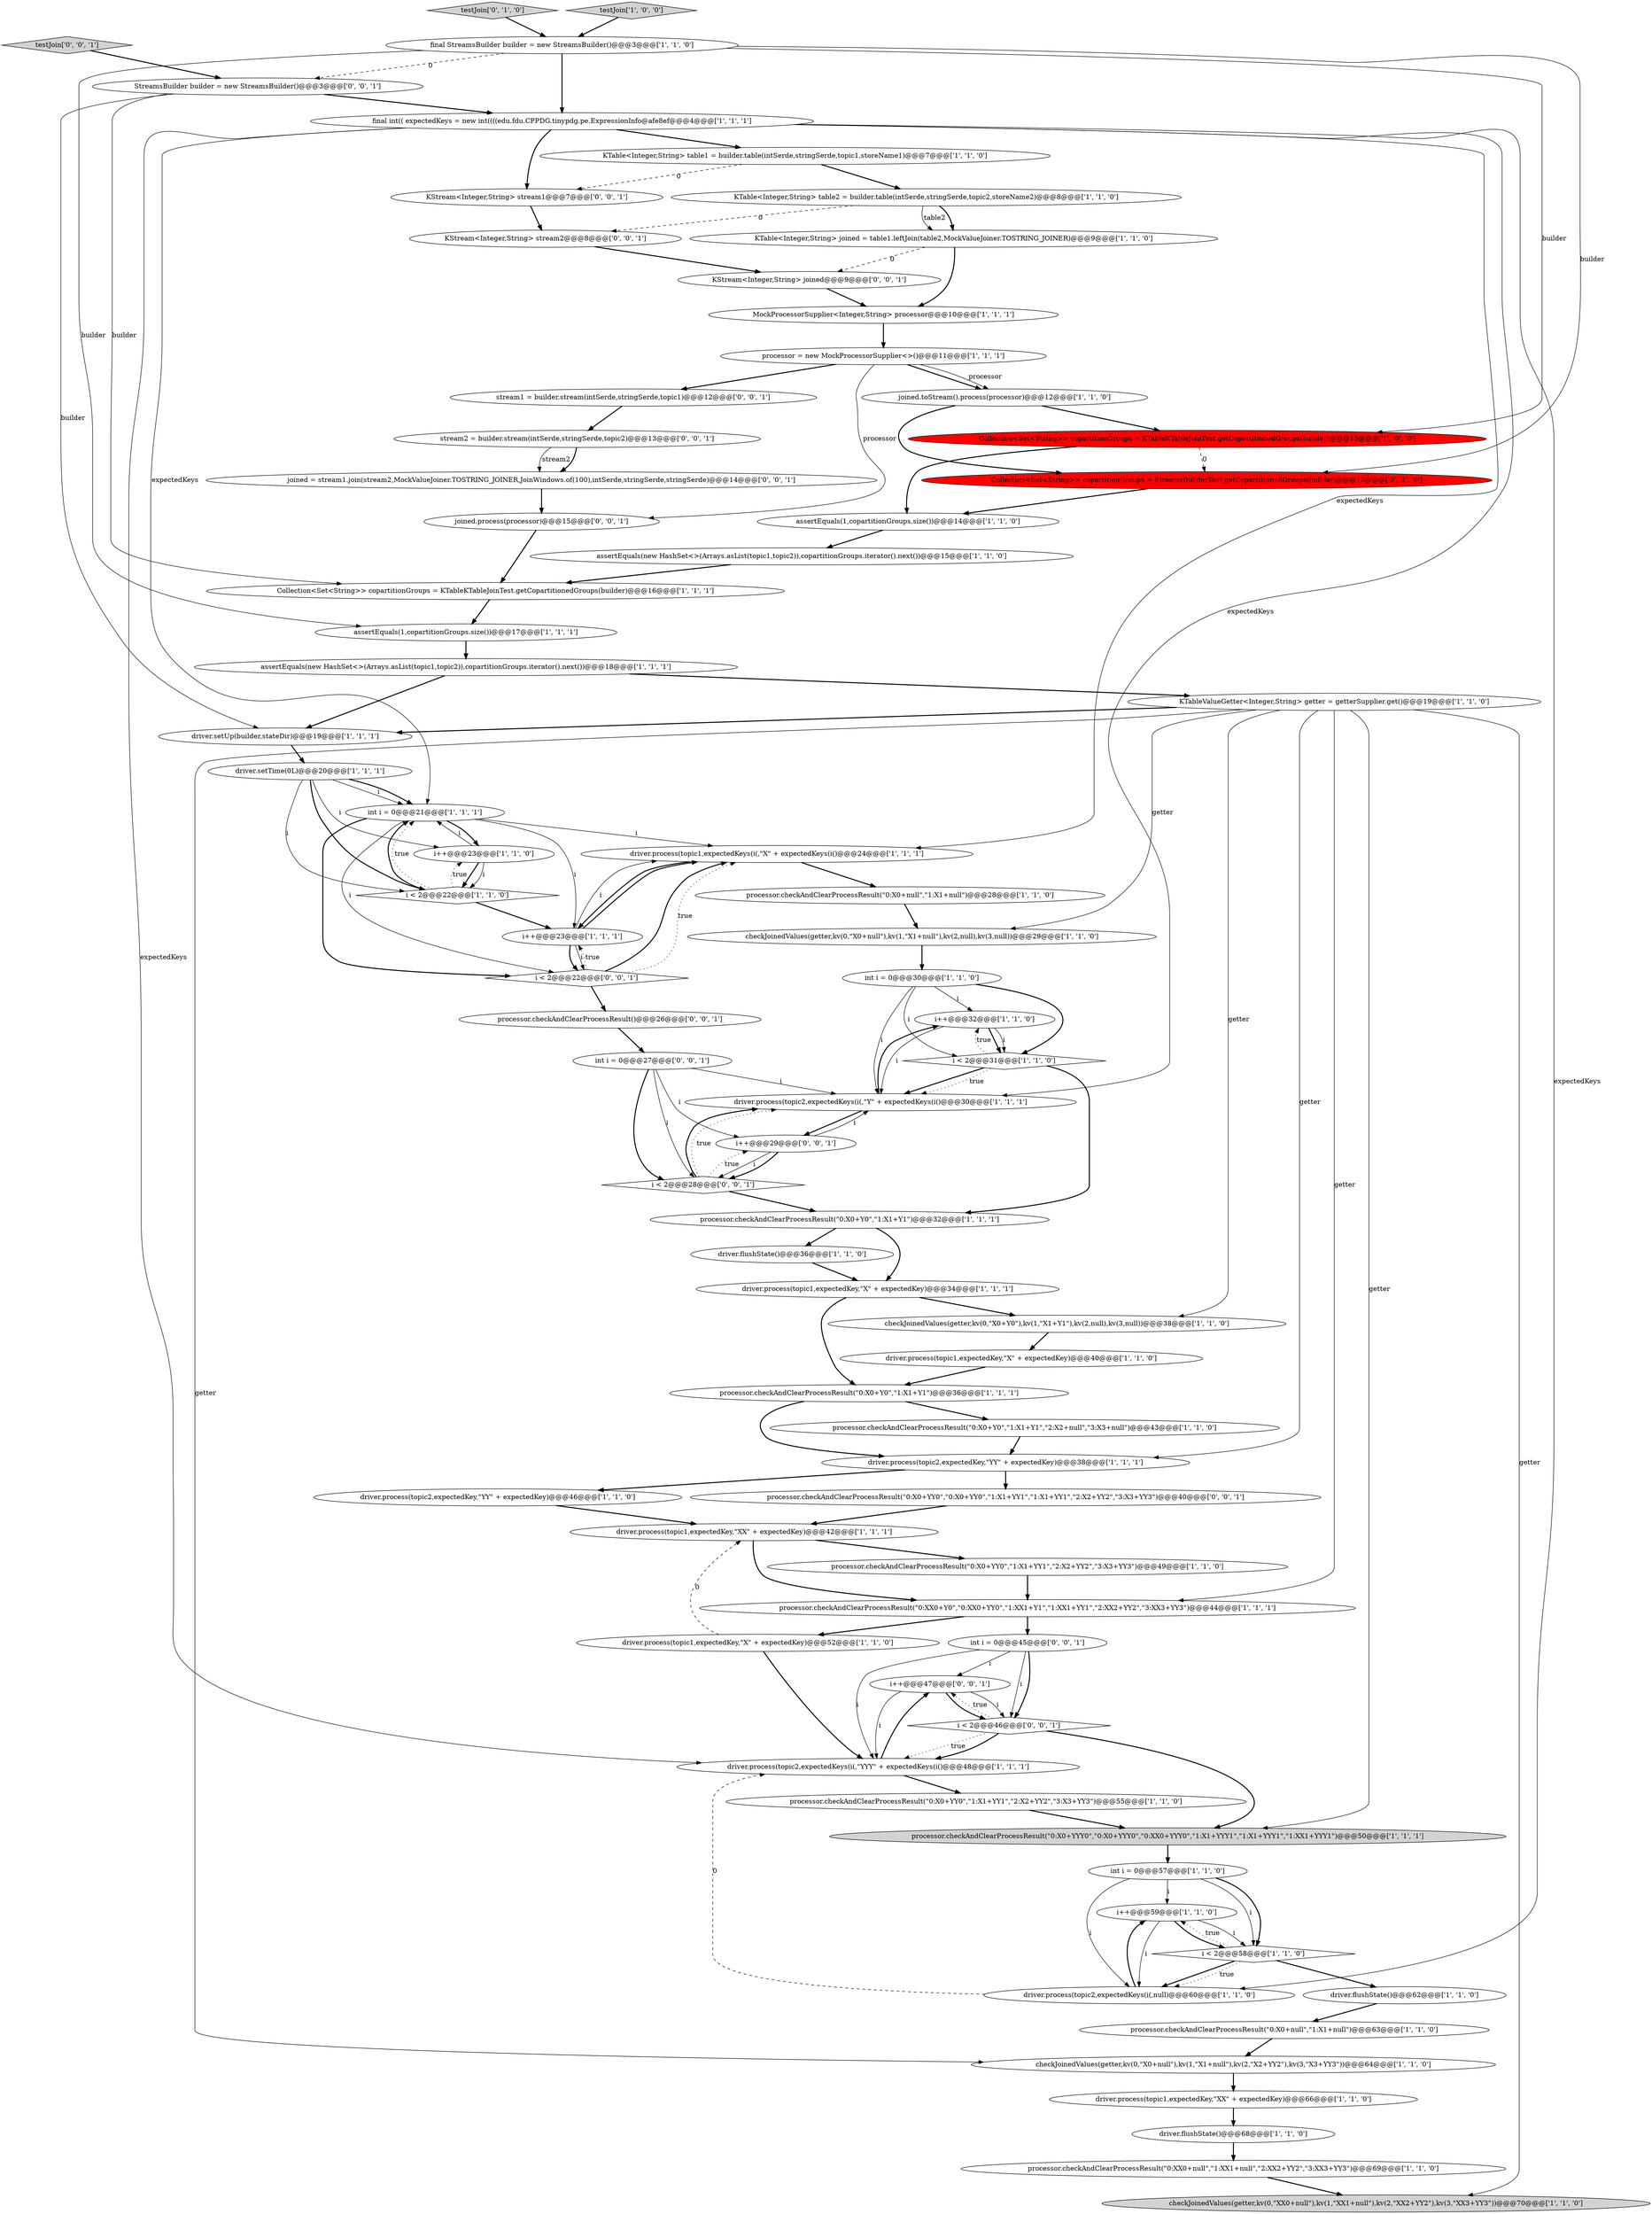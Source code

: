 digraph {
56 [style = filled, label = "testJoin['0', '1', '0']", fillcolor = lightgray, shape = diamond image = "AAA0AAABBB2BBB"];
58 [style = filled, label = "KStream<Integer,String> joined@@@9@@@['0', '0', '1']", fillcolor = white, shape = ellipse image = "AAA0AAABBB3BBB"];
63 [style = filled, label = "joined = stream1.join(stream2,MockValueJoiner.TOSTRING_JOINER,JoinWindows.of(100),intSerde,stringSerde,stringSerde)@@@14@@@['0', '0', '1']", fillcolor = white, shape = ellipse image = "AAA0AAABBB3BBB"];
73 [style = filled, label = "StreamsBuilder builder = new StreamsBuilder()@@@3@@@['0', '0', '1']", fillcolor = white, shape = ellipse image = "AAA0AAABBB3BBB"];
32 [style = filled, label = "driver.setTime(0L)@@@20@@@['1', '1', '1']", fillcolor = white, shape = ellipse image = "AAA0AAABBB1BBB"];
75 [style = filled, label = "i++@@@47@@@['0', '0', '1']", fillcolor = white, shape = ellipse image = "AAA0AAABBB3BBB"];
33 [style = filled, label = "i++@@@59@@@['1', '1', '0']", fillcolor = white, shape = ellipse image = "AAA0AAABBB1BBB"];
50 [style = filled, label = "int i = 0@@@57@@@['1', '1', '0']", fillcolor = white, shape = ellipse image = "AAA0AAABBB1BBB"];
31 [style = filled, label = "assertEquals(1,copartitionGroups.size())@@@14@@@['1', '1', '0']", fillcolor = white, shape = ellipse image = "AAA0AAABBB1BBB"];
40 [style = filled, label = "processor.checkAndClearProcessResult(\"0:X0+null\",\"1:X1+null\")@@@63@@@['1', '1', '0']", fillcolor = white, shape = ellipse image = "AAA0AAABBB1BBB"];
55 [style = filled, label = "driver.process(topic1,expectedKey,\"X\" + expectedKey)@@@34@@@['1', '1', '1']", fillcolor = white, shape = ellipse image = "AAA0AAABBB1BBB"];
26 [style = filled, label = "driver.process(topic1,expectedKey,\"X\" + expectedKey)@@@40@@@['1', '1', '0']", fillcolor = white, shape = ellipse image = "AAA0AAABBB1BBB"];
34 [style = filled, label = "joined.toStream().process(processor)@@@12@@@['1', '1', '0']", fillcolor = white, shape = ellipse image = "AAA0AAABBB1BBB"];
10 [style = filled, label = "processor.checkAndClearProcessResult(\"0:XX0+null\",\"1:XX1+null\",\"2:XX2+YY2\",\"3:XX3+YY3\")@@@69@@@['1', '1', '0']", fillcolor = white, shape = ellipse image = "AAA0AAABBB1BBB"];
46 [style = filled, label = "driver.process(topic1,expectedKeys(i(,\"X\" + expectedKeys(i()@@@24@@@['1', '1', '1']", fillcolor = white, shape = ellipse image = "AAA0AAABBB1BBB"];
60 [style = filled, label = "i < 2@@@28@@@['0', '0', '1']", fillcolor = white, shape = diamond image = "AAA0AAABBB3BBB"];
71 [style = filled, label = "KStream<Integer,String> stream2@@@8@@@['0', '0', '1']", fillcolor = white, shape = ellipse image = "AAA0AAABBB3BBB"];
61 [style = filled, label = "KStream<Integer,String> stream1@@@7@@@['0', '0', '1']", fillcolor = white, shape = ellipse image = "AAA0AAABBB3BBB"];
54 [style = filled, label = "checkJoinedValues(getter,kv(0,\"X0+null\"),kv(1,\"X1+null\"),kv(2,null),kv(3,null))@@@29@@@['1', '1', '0']", fillcolor = white, shape = ellipse image = "AAA0AAABBB1BBB"];
23 [style = filled, label = "driver.process(topic1,expectedKey,\"XX\" + expectedKey)@@@66@@@['1', '1', '0']", fillcolor = white, shape = ellipse image = "AAA0AAABBB1BBB"];
36 [style = filled, label = "driver.flushState()@@@68@@@['1', '1', '0']", fillcolor = white, shape = ellipse image = "AAA0AAABBB1BBB"];
9 [style = filled, label = "checkJoinedValues(getter,kv(0,\"X0+Y0\"),kv(1,\"X1+Y1\"),kv(2,null),kv(3,null))@@@38@@@['1', '1', '0']", fillcolor = white, shape = ellipse image = "AAA0AAABBB1BBB"];
72 [style = filled, label = "i++@@@29@@@['0', '0', '1']", fillcolor = white, shape = ellipse image = "AAA0AAABBB3BBB"];
38 [style = filled, label = "i++@@@32@@@['1', '1', '0']", fillcolor = white, shape = ellipse image = "AAA0AAABBB1BBB"];
42 [style = filled, label = "driver.process(topic2,expectedKeys(i(,\"Y\" + expectedKeys(i()@@@30@@@['1', '1', '1']", fillcolor = white, shape = ellipse image = "AAA0AAABBB1BBB"];
14 [style = filled, label = "i < 2@@@58@@@['1', '1', '0']", fillcolor = white, shape = diamond image = "AAA0AAABBB1BBB"];
21 [style = filled, label = "processor.checkAndClearProcessResult(\"0:X0+YYY0\",\"0:X0+YYY0\",\"0:XX0+YYY0\",\"1:X1+YYY1\",\"1:X1+YYY1\",\"1:XX1+YYY1\")@@@50@@@['1', '1', '1']", fillcolor = lightgray, shape = ellipse image = "AAA0AAABBB1BBB"];
45 [style = filled, label = "KTableValueGetter<Integer,String> getter = getterSupplier.get()@@@19@@@['1', '1', '0']", fillcolor = white, shape = ellipse image = "AAA0AAABBB1BBB"];
27 [style = filled, label = "i++@@@23@@@['1', '1', '1']", fillcolor = white, shape = ellipse image = "AAA0AAABBB1BBB"];
1 [style = filled, label = "int i = 0@@@30@@@['1', '1', '0']", fillcolor = white, shape = ellipse image = "AAA0AAABBB1BBB"];
7 [style = filled, label = "driver.process(topic2,expectedKeys(i(,null)@@@60@@@['1', '1', '0']", fillcolor = white, shape = ellipse image = "AAA0AAABBB1BBB"];
44 [style = filled, label = "int i = 0@@@21@@@['1', '1', '1']", fillcolor = white, shape = ellipse image = "AAA0AAABBB1BBB"];
28 [style = filled, label = "processor.checkAndClearProcessResult(\"0:XX0+Y0\",\"0:XX0+YY0\",\"1:XX1+Y1\",\"1:XX1+YY1\",\"2:XX2+YY2\",\"3:XX3+YY3\")@@@44@@@['1', '1', '1']", fillcolor = white, shape = ellipse image = "AAA0AAABBB1BBB"];
43 [style = filled, label = "Collection<Set<String>> copartitionGroups = KTableKTableJoinTest.getCopartitionedGroups(builder)@@@16@@@['1', '1', '1']", fillcolor = white, shape = ellipse image = "AAA0AAABBB1BBB"];
6 [style = filled, label = "processor = new MockProcessorSupplier<>()@@@11@@@['1', '1', '1']", fillcolor = white, shape = ellipse image = "AAA0AAABBB1BBB"];
37 [style = filled, label = "processor.checkAndClearProcessResult(\"0:X0+YY0\",\"1:X1+YY1\",\"2:X2+YY2\",\"3:X3+YY3\")@@@49@@@['1', '1', '0']", fillcolor = white, shape = ellipse image = "AAA0AAABBB1BBB"];
64 [style = filled, label = "processor.checkAndClearProcessResult()@@@26@@@['0', '0', '1']", fillcolor = white, shape = ellipse image = "AAA0AAABBB3BBB"];
30 [style = filled, label = "i < 2@@@22@@@['1', '1', '0']", fillcolor = white, shape = diamond image = "AAA0AAABBB1BBB"];
69 [style = filled, label = "testJoin['0', '0', '1']", fillcolor = lightgray, shape = diamond image = "AAA0AAABBB3BBB"];
4 [style = filled, label = "MockProcessorSupplier<Integer,String> processor@@@10@@@['1', '1', '1']", fillcolor = white, shape = ellipse image = "AAA0AAABBB1BBB"];
49 [style = filled, label = "final StreamsBuilder builder = new StreamsBuilder()@@@3@@@['1', '1', '0']", fillcolor = white, shape = ellipse image = "AAA0AAABBB1BBB"];
70 [style = filled, label = "int i = 0@@@45@@@['0', '0', '1']", fillcolor = white, shape = ellipse image = "AAA0AAABBB3BBB"];
74 [style = filled, label = "i < 2@@@22@@@['0', '0', '1']", fillcolor = white, shape = diamond image = "AAA0AAABBB3BBB"];
39 [style = filled, label = "processor.checkAndClearProcessResult(\"0:X0+Y0\",\"1:X1+Y1\")@@@36@@@['1', '1', '1']", fillcolor = white, shape = ellipse image = "AAA0AAABBB1BBB"];
18 [style = filled, label = "processor.checkAndClearProcessResult(\"0:X0+Y0\",\"1:X1+Y1\")@@@32@@@['1', '1', '1']", fillcolor = white, shape = ellipse image = "AAA0AAABBB1BBB"];
12 [style = filled, label = "processor.checkAndClearProcessResult(\"0:X0+Y0\",\"1:X1+Y1\",\"2:X2+null\",\"3:X3+null\")@@@43@@@['1', '1', '0']", fillcolor = white, shape = ellipse image = "AAA0AAABBB1BBB"];
5 [style = filled, label = "processor.checkAndClearProcessResult(\"0:X0+YY0\",\"1:X1+YY1\",\"2:X2+YY2\",\"3:X3+YY3\")@@@55@@@['1', '1', '0']", fillcolor = white, shape = ellipse image = "AAA0AAABBB1BBB"];
16 [style = filled, label = "processor.checkAndClearProcessResult(\"0:X0+null\",\"1:X1+null\")@@@28@@@['1', '1', '0']", fillcolor = white, shape = ellipse image = "AAA0AAABBB1BBB"];
20 [style = filled, label = "driver.process(topic1,expectedKey,\"XX\" + expectedKey)@@@42@@@['1', '1', '1']", fillcolor = white, shape = ellipse image = "AAA0AAABBB1BBB"];
22 [style = filled, label = "KTable<Integer,String> table2 = builder.table(intSerde,stringSerde,topic2,storeName2)@@@8@@@['1', '1', '0']", fillcolor = white, shape = ellipse image = "AAA0AAABBB1BBB"];
25 [style = filled, label = "driver.setUp(builder,stateDir)@@@19@@@['1', '1', '1']", fillcolor = white, shape = ellipse image = "AAA0AAABBB1BBB"];
47 [style = filled, label = "checkJoinedValues(getter,kv(0,\"X0+null\"),kv(1,\"X1+null\"),kv(2,\"X2+YY2\"),kv(3,\"X3+YY3\"))@@@64@@@['1', '1', '0']", fillcolor = white, shape = ellipse image = "AAA0AAABBB1BBB"];
48 [style = filled, label = "Collection<Set<String>> copartitionGroups = KTableKTableJoinTest.getCopartitionedGroups(builder)@@@13@@@['1', '0', '0']", fillcolor = red, shape = ellipse image = "AAA1AAABBB1BBB"];
0 [style = filled, label = "testJoin['1', '0', '0']", fillcolor = lightgray, shape = diamond image = "AAA0AAABBB1BBB"];
51 [style = filled, label = "KTable<Integer,String> joined = table1.leftJoin(table2,MockValueJoiner.TOSTRING_JOINER)@@@9@@@['1', '1', '0']", fillcolor = white, shape = ellipse image = "AAA0AAABBB1BBB"];
65 [style = filled, label = "stream1 = builder.stream(intSerde,stringSerde,topic1)@@@12@@@['0', '0', '1']", fillcolor = white, shape = ellipse image = "AAA0AAABBB3BBB"];
62 [style = filled, label = "stream2 = builder.stream(intSerde,stringSerde,topic2)@@@13@@@['0', '0', '1']", fillcolor = white, shape = ellipse image = "AAA0AAABBB3BBB"];
8 [style = filled, label = "final int(( expectedKeys = new int((((edu.fdu.CPPDG.tinypdg.pe.ExpressionInfo@afe8ef@@@4@@@['1', '1', '1']", fillcolor = white, shape = ellipse image = "AAA0AAABBB1BBB"];
53 [style = filled, label = "driver.process(topic2,expectedKey,\"YY\" + expectedKey)@@@46@@@['1', '1', '0']", fillcolor = white, shape = ellipse image = "AAA0AAABBB1BBB"];
13 [style = filled, label = "driver.process(topic2,expectedKeys(i(,\"YYY\" + expectedKeys(i()@@@48@@@['1', '1', '1']", fillcolor = white, shape = ellipse image = "AAA0AAABBB1BBB"];
57 [style = filled, label = "Collection<Set<String>> copartitionGroups = StreamsBuilderTest.getCopartitionedGroups(builder)@@@13@@@['0', '1', '0']", fillcolor = red, shape = ellipse image = "AAA1AAABBB2BBB"];
59 [style = filled, label = "joined.process(processor)@@@15@@@['0', '0', '1']", fillcolor = white, shape = ellipse image = "AAA0AAABBB3BBB"];
17 [style = filled, label = "assertEquals(new HashSet<>(Arrays.asList(topic1,topic2)),copartitionGroups.iterator().next())@@@15@@@['1', '1', '0']", fillcolor = white, shape = ellipse image = "AAA0AAABBB1BBB"];
19 [style = filled, label = "driver.process(topic1,expectedKey,\"X\" + expectedKey)@@@52@@@['1', '1', '0']", fillcolor = white, shape = ellipse image = "AAA0AAABBB1BBB"];
67 [style = filled, label = "int i = 0@@@27@@@['0', '0', '1']", fillcolor = white, shape = ellipse image = "AAA0AAABBB3BBB"];
41 [style = filled, label = "i < 2@@@31@@@['1', '1', '0']", fillcolor = white, shape = diamond image = "AAA0AAABBB1BBB"];
52 [style = filled, label = "assertEquals(1,copartitionGroups.size())@@@17@@@['1', '1', '1']", fillcolor = white, shape = ellipse image = "AAA0AAABBB1BBB"];
2 [style = filled, label = "driver.flushState()@@@36@@@['1', '1', '0']", fillcolor = white, shape = ellipse image = "AAA0AAABBB1BBB"];
24 [style = filled, label = "KTable<Integer,String> table1 = builder.table(intSerde,stringSerde,topic1,storeName1)@@@7@@@['1', '1', '0']", fillcolor = white, shape = ellipse image = "AAA0AAABBB1BBB"];
29 [style = filled, label = "driver.flushState()@@@62@@@['1', '1', '0']", fillcolor = white, shape = ellipse image = "AAA0AAABBB1BBB"];
3 [style = filled, label = "driver.process(topic2,expectedKey,\"YY\" + expectedKey)@@@38@@@['1', '1', '1']", fillcolor = white, shape = ellipse image = "AAA0AAABBB1BBB"];
35 [style = filled, label = "assertEquals(new HashSet<>(Arrays.asList(topic1,topic2)),copartitionGroups.iterator().next())@@@18@@@['1', '1', '1']", fillcolor = white, shape = ellipse image = "AAA0AAABBB1BBB"];
66 [style = filled, label = "processor.checkAndClearProcessResult(\"0:X0+YY0\",\"0:X0+YY0\",\"1:X1+YY1\",\"1:X1+YY1\",\"2:X2+YY2\",\"3:X3+YY3\")@@@40@@@['0', '0', '1']", fillcolor = white, shape = ellipse image = "AAA0AAABBB3BBB"];
15 [style = filled, label = "checkJoinedValues(getter,kv(0,\"XX0+null\"),kv(1,\"XX1+null\"),kv(2,\"XX2+YY2\"),kv(3,\"XX3+YY3\"))@@@70@@@['1', '1', '0']", fillcolor = lightgray, shape = ellipse image = "AAA0AAABBB1BBB"];
68 [style = filled, label = "i < 2@@@46@@@['0', '0', '1']", fillcolor = white, shape = diamond image = "AAA0AAABBB3BBB"];
11 [style = filled, label = "i++@@@23@@@['1', '1', '0']", fillcolor = white, shape = ellipse image = "AAA0AAABBB1BBB"];
30->44 [style = dotted, label="true"];
57->31 [style = bold, label=""];
37->28 [style = bold, label=""];
32->44 [style = solid, label="i"];
74->27 [style = dotted, label="true"];
22->71 [style = dashed, label="0"];
18->55 [style = bold, label=""];
45->28 [style = solid, label="getter"];
11->30 [style = solid, label="i"];
44->74 [style = bold, label=""];
65->62 [style = bold, label=""];
67->60 [style = bold, label=""];
45->54 [style = solid, label="getter"];
38->41 [style = bold, label=""];
70->75 [style = solid, label="i"];
67->42 [style = solid, label="i"];
27->46 [style = solid, label="i"];
41->38 [style = dotted, label="true"];
68->21 [style = bold, label=""];
14->7 [style = bold, label=""];
49->8 [style = bold, label=""];
9->26 [style = bold, label=""];
75->13 [style = solid, label="i"];
70->68 [style = solid, label="i"];
11->44 [style = solid, label="i"];
71->58 [style = bold, label=""];
45->25 [style = bold, label=""];
3->66 [style = bold, label=""];
67->60 [style = solid, label="i"];
75->68 [style = solid, label="i"];
49->57 [style = solid, label="builder"];
66->20 [style = bold, label=""];
50->33 [style = solid, label="i"];
40->47 [style = bold, label=""];
14->7 [style = dotted, label="true"];
20->37 [style = bold, label=""];
70->68 [style = bold, label=""];
35->45 [style = bold, label=""];
75->68 [style = bold, label=""];
33->14 [style = solid, label="i"];
23->36 [style = bold, label=""];
41->42 [style = dotted, label="true"];
45->47 [style = solid, label="getter"];
62->63 [style = solid, label="stream2"];
21->50 [style = bold, label=""];
27->74 [style = bold, label=""];
52->35 [style = bold, label=""];
70->13 [style = solid, label="i"];
32->30 [style = solid, label="i"];
50->14 [style = solid, label="i"];
68->75 [style = dotted, label="true"];
1->41 [style = bold, label=""];
34->48 [style = bold, label=""];
1->38 [style = solid, label="i"];
8->44 [style = solid, label="expectedKeys"];
30->27 [style = bold, label=""];
53->20 [style = bold, label=""];
44->27 [style = solid, label="i"];
48->57 [style = dashed, label="0"];
45->21 [style = solid, label="getter"];
38->41 [style = solid, label="i"];
61->71 [style = bold, label=""];
8->46 [style = solid, label="expectedKeys"];
49->73 [style = dashed, label="0"];
42->72 [style = bold, label=""];
24->61 [style = dashed, label="0"];
3->53 [style = bold, label=""];
8->61 [style = bold, label=""];
60->42 [style = dotted, label="true"];
13->75 [style = bold, label=""];
5->21 [style = bold, label=""];
7->33 [style = bold, label=""];
44->74 [style = solid, label="i"];
27->46 [style = bold, label=""];
49->52 [style = solid, label="builder"];
33->7 [style = solid, label="i"];
19->13 [style = bold, label=""];
73->25 [style = solid, label="builder"];
60->72 [style = dotted, label="true"];
39->12 [style = bold, label=""];
28->19 [style = bold, label=""];
13->5 [style = bold, label=""];
8->42 [style = solid, label="expectedKeys"];
1->41 [style = solid, label="i"];
38->42 [style = solid, label="i"];
29->40 [style = bold, label=""];
73->43 [style = solid, label="builder"];
59->43 [style = bold, label=""];
11->30 [style = bold, label=""];
42->38 [style = bold, label=""];
30->44 [style = bold, label=""];
55->9 [style = bold, label=""];
2->55 [style = bold, label=""];
34->57 [style = bold, label=""];
8->24 [style = bold, label=""];
51->58 [style = dashed, label="0"];
46->16 [style = bold, label=""];
51->4 [style = bold, label=""];
6->34 [style = bold, label=""];
63->59 [style = bold, label=""];
6->34 [style = solid, label="processor"];
74->46 [style = dotted, label="true"];
1->42 [style = solid, label="i"];
50->14 [style = bold, label=""];
55->39 [style = bold, label=""];
32->30 [style = bold, label=""];
48->31 [style = bold, label=""];
16->54 [style = bold, label=""];
6->65 [style = bold, label=""];
73->8 [style = bold, label=""];
35->25 [style = bold, label=""];
17->43 [style = bold, label=""];
45->3 [style = solid, label="getter"];
27->74 [style = solid, label="i"];
22->51 [style = bold, label=""];
74->46 [style = bold, label=""];
60->18 [style = bold, label=""];
0->49 [style = bold, label=""];
7->13 [style = dashed, label="0"];
14->29 [style = bold, label=""];
32->44 [style = bold, label=""];
45->9 [style = solid, label="getter"];
12->3 [style = bold, label=""];
58->4 [style = bold, label=""];
64->67 [style = bold, label=""];
31->17 [style = bold, label=""];
47->23 [style = bold, label=""];
60->42 [style = bold, label=""];
30->11 [style = dotted, label="true"];
41->18 [style = bold, label=""];
22->51 [style = solid, label="table2"];
49->48 [style = solid, label="builder"];
32->11 [style = solid, label="i"];
8->7 [style = solid, label="expectedKeys"];
36->10 [style = bold, label=""];
44->46 [style = solid, label="i"];
33->14 [style = bold, label=""];
56->49 [style = bold, label=""];
10->15 [style = bold, label=""];
14->33 [style = dotted, label="true"];
4->6 [style = bold, label=""];
19->20 [style = dashed, label="0"];
20->28 [style = bold, label=""];
72->60 [style = solid, label="i"];
25->32 [style = bold, label=""];
62->63 [style = bold, label=""];
74->64 [style = bold, label=""];
39->3 [style = bold, label=""];
67->72 [style = solid, label="i"];
43->52 [style = bold, label=""];
18->2 [style = bold, label=""];
72->60 [style = bold, label=""];
24->22 [style = bold, label=""];
26->39 [style = bold, label=""];
45->15 [style = solid, label="getter"];
28->70 [style = bold, label=""];
8->13 [style = solid, label="expectedKeys"];
46->27 [style = bold, label=""];
44->11 [style = bold, label=""];
69->73 [style = bold, label=""];
68->13 [style = dotted, label="true"];
68->13 [style = bold, label=""];
6->59 [style = solid, label="processor"];
72->42 [style = solid, label="i"];
50->7 [style = solid, label="i"];
41->42 [style = bold, label=""];
54->1 [style = bold, label=""];
}
